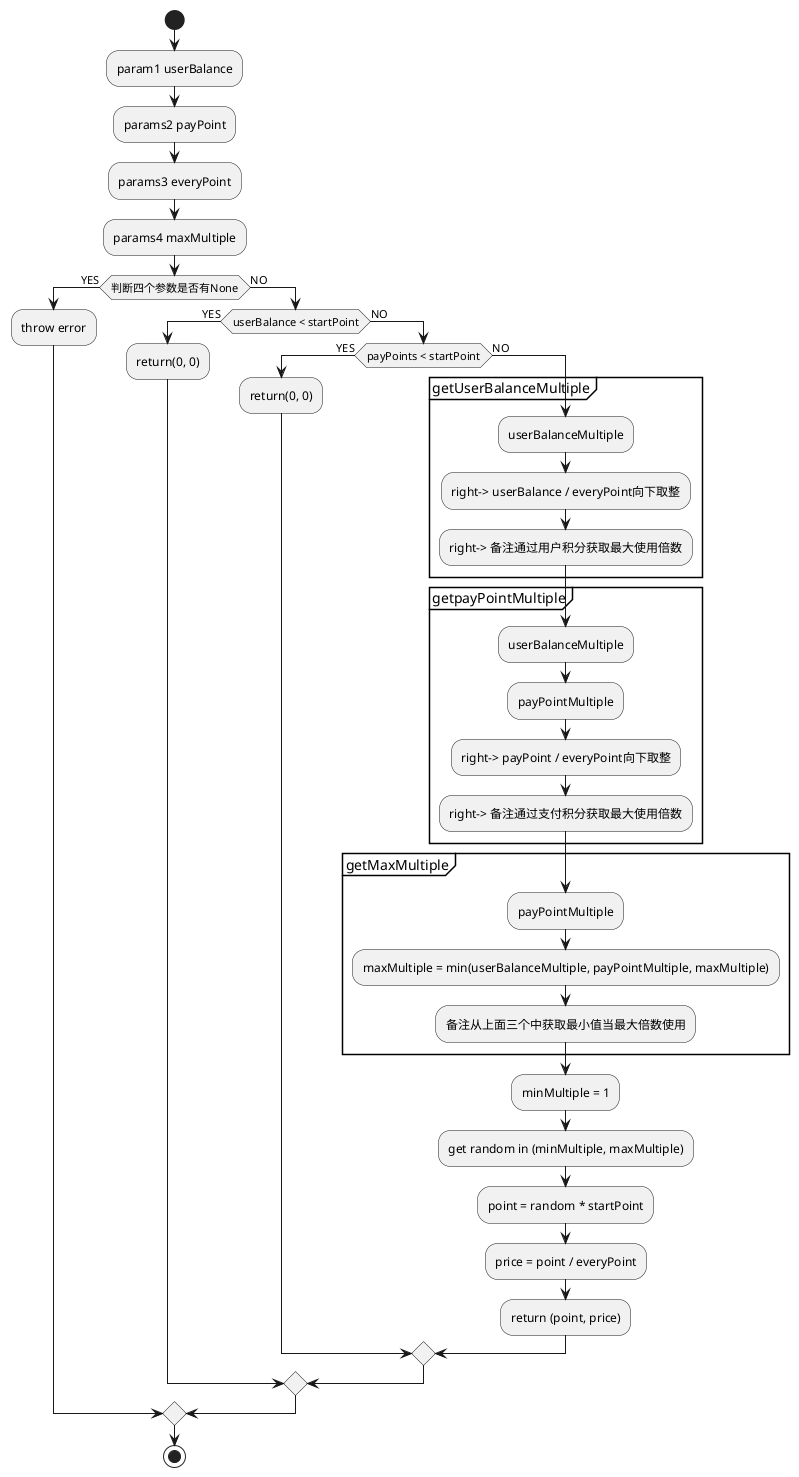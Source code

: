 @startuml Multiple
start
:param1 userBalance;
:params2 payPoint;
:params3 everyPoint;
:params4 maxMultiple;
if (判断四个参数是否有None) then (YES)
  :throw error;
else (NO)
  if (userBalance < startPoint) then (YES)
    :return(0, 0);
  else (NO)
    if (payPoints < startPoint) then (YES)
      :return(0, 0);
    else (NO)
      partition getUserBalanceMultiple {
        :userBalanceMultiple;
        -right-> userBalance / everyPoint向下取整
        -right-> 备注通过用户积分获取最大使用倍数
      }
      partition getpayPointMultiple {
        :userBalanceMultiple;
        :payPointMultiple;
        -right-> payPoint / everyPoint向下取整
        -right-> 备注通过支付积分获取最大使用倍数
      }
      partition getMaxMultiple {
        :payPointMultiple;
        :maxMultiple = min(userBalanceMultiple, payPointMultiple, maxMultiple);
        :备注从上面三个中获取最小值当最大倍数使用;
      }
      :minMultiple = 1;
      :get random in (minMultiple, maxMultiple);
      :point = random * startPoint;
      :price = point / everyPoint;
      :return (point, price);
    endif
  endif
endif
stop
@enduml